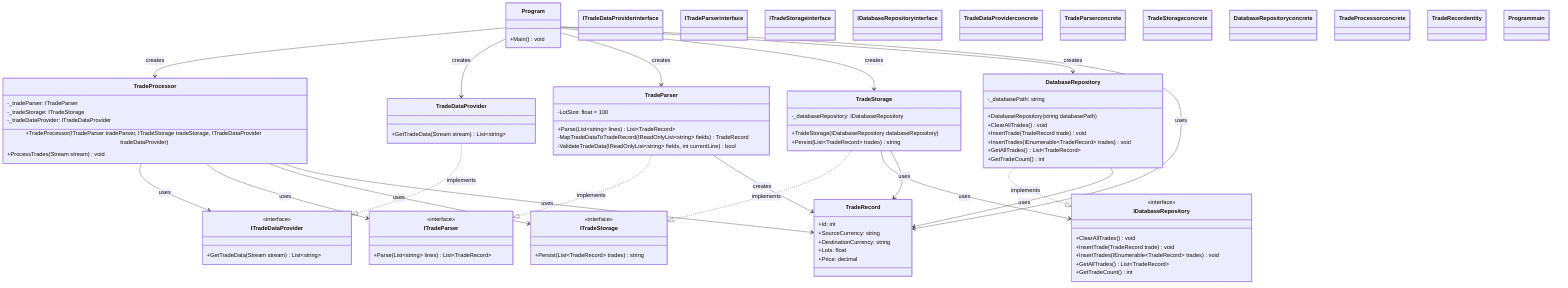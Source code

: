 classDiagram
    %% Interfaces
    class ITradeDataProvider {
        <<interface>>
        +GetTradeData(Stream stream) List~string~
    }
    
    class ITradeParser {
        <<interface>>
        +Parse(List~string~ lines) List~TradeRecord~
    }
    
    class ITradeStorage {
        <<interface>>
        +Persist(List~TradeRecord~ trades) string
    }
    
    class IDatabaseRepository {
        <<interface>>
        +ClearAllTrades() void
        +InsertTrade(TradeRecord trade) void
        +InsertTrades(IEnumerable~TradeRecord~ trades) void
        +GetAllTrades() List~TradeRecord~
        +GetTradeCount() int
    }
    
    %% Concrete Classes
    class TradeDataProvider {
        +GetTradeData(Stream stream) List~string~
    }
    
    class TradeParser {
        -LotSize: float = 100
        +Parse(List~string~ lines) List~TradeRecord~
        -MapTradeDataToTradeRecord(IReadOnlyList~string~ fields) TradeRecord
        -ValidateTradeData(IReadOnlyList~string~ fields, int currentLine) bool
    }
    
    class DatabaseRepository {
        -_databasePath: string
        +DatabaseRepository(string databasePath)
        +ClearAllTrades() void
        +InsertTrade(TradeRecord trade) void
        +InsertTrades(IEnumerable~TradeRecord~ trades) void
        +GetAllTrades() List~TradeRecord~
        +GetTradeCount() int
    }
    
    class TradeStorage {
        -_databaseRepository: IDatabaseRepository
        +TradeStorage(IDatabaseRepository databaseRepository)
        +Persist(List~TradeRecord~ trades) string
    }
    
    class TradeProcessor {
        -_tradeParser: ITradeParser
        -_tradeStorage: ITradeStorage
        -_tradeDataProvider: ITradeDataProvider
        +TradeProcessor(ITradeParser tradeParser, ITradeStorage tradeStorage, ITradeDataProvider tradeDataProvider)
        +ProcessTrades(Stream stream) void
    }
    
    class TradeRecord {
        +Id: int
        +SourceCurrency: string
        +DestinationCurrency: string
        +Lots: float
        +Price: decimal
    }
    
    class Program {
        +Main() void
    }
    
    %% Interface Implementations
    TradeDataProvider ..|> ITradeDataProvider : implements
    TradeParser ..|> ITradeParser : implements
    TradeStorage ..|> ITradeStorage : implements
    DatabaseRepository ..|> IDatabaseRepository : implements
    
    %% Dependencies (Dependency Injection)
    TradeProcessor --> ITradeDataProvider : uses
    TradeProcessor --> ITradeParser : uses
    TradeProcessor --> ITradeStorage : uses
    TradeStorage --> IDatabaseRepository : uses
    
    %% Object Creation/Usage
    TradeParser --> TradeRecord : creates
    TradeStorage --> TradeRecord : uses
    DatabaseRepository --> TradeRecord : uses
    TradeProcessor --> TradeRecord : uses
    
    %% Program Dependencies
    Program --> TradeProcessor : creates
    Program --> TradeDataProvider : creates
    Program --> TradeParser : creates
    Program --> TradeStorage : creates
    Program --> DatabaseRepository : creates
    Program --> TradeRecord : uses
    
    %% Styling
    classDef interface fill:#e1f5fe,stroke:#01579b,stroke-width:2px
    classDef concrete fill:#f3e5f5,stroke:#4a148c,stroke-width:2px
    classDef entity fill:#e8f5e8,stroke:#2e7d32,stroke-width:2px
    classDef main fill:#fff3e0,stroke:#e65100,stroke-width:2px
    
    class ITradeDataProvider interface
    class ITradeParser interface
    class ITradeStorage interface
    class IDatabaseRepository interface
    class TradeDataProvider concrete
    class TradeParser concrete
    class TradeStorage concrete
    class DatabaseRepository concrete
    class TradeProcessor concrete
    class TradeRecord entity
    class Program main